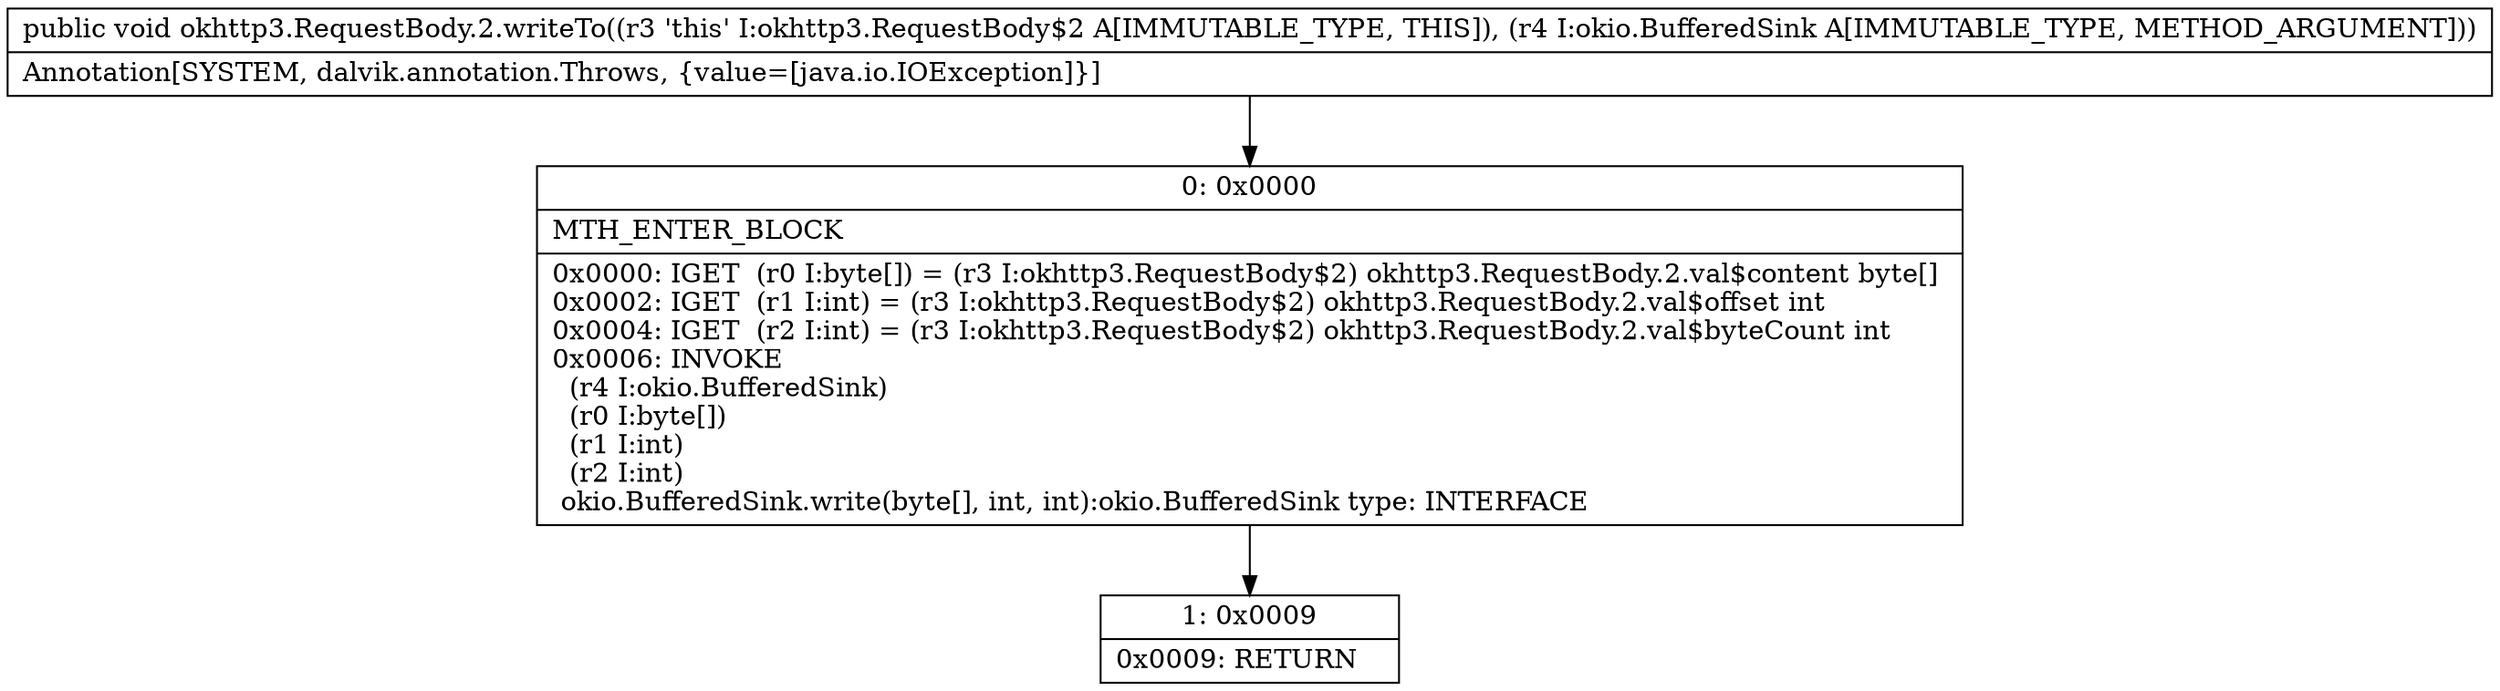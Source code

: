 digraph "CFG forokhttp3.RequestBody.2.writeTo(Lokio\/BufferedSink;)V" {
Node_0 [shape=record,label="{0\:\ 0x0000|MTH_ENTER_BLOCK\l|0x0000: IGET  (r0 I:byte[]) = (r3 I:okhttp3.RequestBody$2) okhttp3.RequestBody.2.val$content byte[] \l0x0002: IGET  (r1 I:int) = (r3 I:okhttp3.RequestBody$2) okhttp3.RequestBody.2.val$offset int \l0x0004: IGET  (r2 I:int) = (r3 I:okhttp3.RequestBody$2) okhttp3.RequestBody.2.val$byteCount int \l0x0006: INVOKE  \l  (r4 I:okio.BufferedSink)\l  (r0 I:byte[])\l  (r1 I:int)\l  (r2 I:int)\l okio.BufferedSink.write(byte[], int, int):okio.BufferedSink type: INTERFACE \l}"];
Node_1 [shape=record,label="{1\:\ 0x0009|0x0009: RETURN   \l}"];
MethodNode[shape=record,label="{public void okhttp3.RequestBody.2.writeTo((r3 'this' I:okhttp3.RequestBody$2 A[IMMUTABLE_TYPE, THIS]), (r4 I:okio.BufferedSink A[IMMUTABLE_TYPE, METHOD_ARGUMENT]))  | Annotation[SYSTEM, dalvik.annotation.Throws, \{value=[java.io.IOException]\}]\l}"];
MethodNode -> Node_0;
Node_0 -> Node_1;
}

